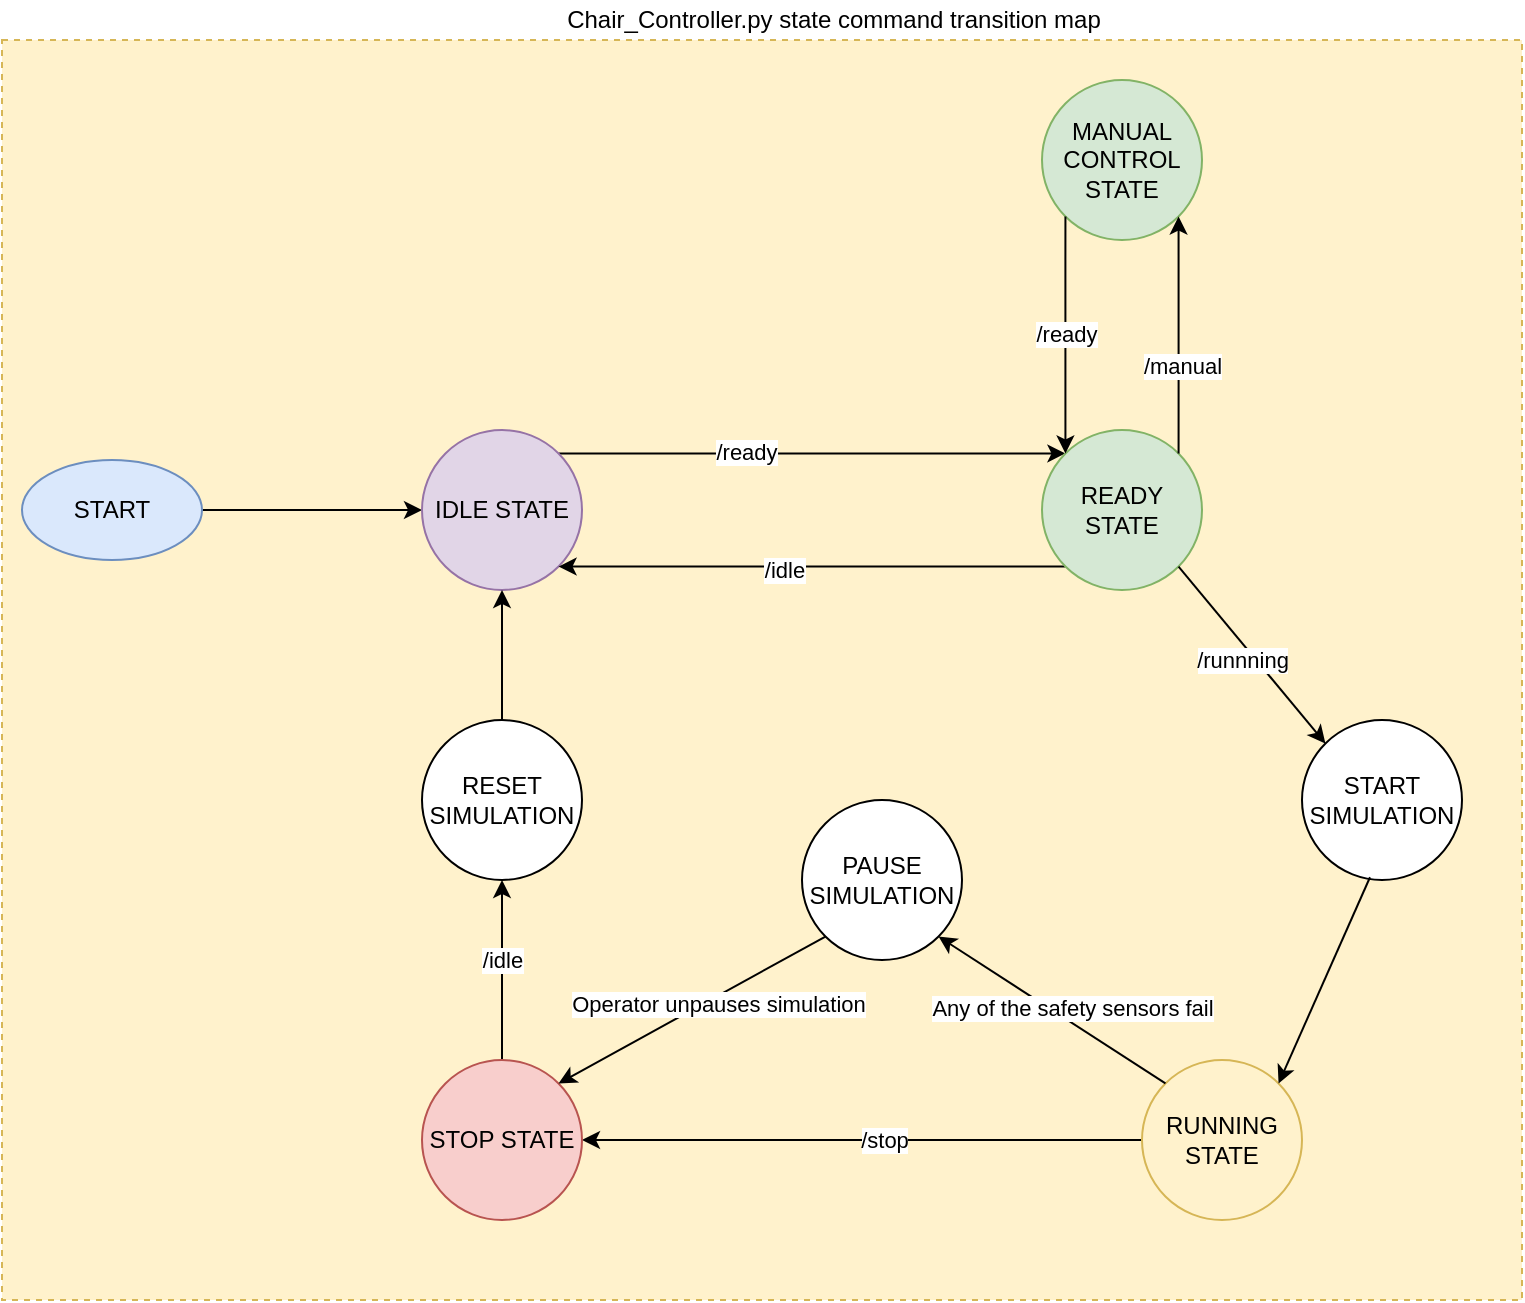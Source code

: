 <mxfile version="13.9.9" type="device"><diagram id="fqKPJh58C_-_WKvZx4oV" name="Page-1"><mxGraphModel dx="1088" dy="787" grid="1" gridSize="10" guides="1" tooltips="1" connect="1" arrows="1" fold="1" page="1" pageScale="1" pageWidth="827" pageHeight="1169" math="0" shadow="0"><root><mxCell id="0"/><mxCell id="1" parent="0"/><mxCell id="tAn7IkxYIOa6-lWWYuDk-38" value="" style="rounded=0;whiteSpace=wrap;html=1;fillColor=#fff2cc;strokeColor=#d6b656;dashed=1;" parent="1" vertex="1"><mxGeometry x="50" y="30" width="760" height="630" as="geometry"/></mxCell><mxCell id="tAn7IkxYIOa6-lWWYuDk-4" style="edgeStyle=orthogonalEdgeStyle;rounded=0;orthogonalLoop=1;jettySize=auto;html=1;exitX=1;exitY=0.5;exitDx=0;exitDy=0;" parent="1" source="tAn7IkxYIOa6-lWWYuDk-1" target="tAn7IkxYIOa6-lWWYuDk-2" edge="1"><mxGeometry relative="1" as="geometry"/></mxCell><mxCell id="tAn7IkxYIOa6-lWWYuDk-1" value="START" style="ellipse;whiteSpace=wrap;html=1;fillColor=#dae8fc;strokeColor=#6c8ebf;" parent="1" vertex="1"><mxGeometry x="60" y="240" width="90" height="50" as="geometry"/></mxCell><mxCell id="tAn7IkxYIOa6-lWWYuDk-5" style="edgeStyle=orthogonalEdgeStyle;rounded=0;orthogonalLoop=1;jettySize=auto;html=1;exitX=1;exitY=0;exitDx=0;exitDy=0;entryX=0;entryY=0;entryDx=0;entryDy=0;" parent="1" source="tAn7IkxYIOa6-lWWYuDk-2" target="tAn7IkxYIOa6-lWWYuDk-3" edge="1"><mxGeometry relative="1" as="geometry"/></mxCell><mxCell id="yE08zgRPm2JSwFXSE05d-3" value="/ready" style="edgeLabel;html=1;align=center;verticalAlign=middle;resizable=0;points=[];" vertex="1" connectable="0" parent="tAn7IkxYIOa6-lWWYuDk-5"><mxGeometry x="-0.266" y="1" relative="1" as="geometry"><mxPoint as="offset"/></mxGeometry></mxCell><mxCell id="tAn7IkxYIOa6-lWWYuDk-2" value="IDLE STATE" style="ellipse;whiteSpace=wrap;html=1;aspect=fixed;fillColor=#e1d5e7;strokeColor=#9673a6;" parent="1" vertex="1"><mxGeometry x="260" y="225" width="80" height="80" as="geometry"/></mxCell><mxCell id="yE08zgRPm2JSwFXSE05d-2" style="edgeStyle=orthogonalEdgeStyle;rounded=0;orthogonalLoop=1;jettySize=auto;html=1;exitX=0;exitY=1;exitDx=0;exitDy=0;entryX=1;entryY=1;entryDx=0;entryDy=0;" edge="1" parent="1" source="tAn7IkxYIOa6-lWWYuDk-3" target="tAn7IkxYIOa6-lWWYuDk-2"><mxGeometry relative="1" as="geometry"/></mxCell><mxCell id="yE08zgRPm2JSwFXSE05d-4" value="/idle" style="edgeLabel;html=1;align=center;verticalAlign=middle;resizable=0;points=[];" vertex="1" connectable="0" parent="yE08zgRPm2JSwFXSE05d-2"><mxGeometry x="0.108" y="1" relative="1" as="geometry"><mxPoint as="offset"/></mxGeometry></mxCell><mxCell id="tAn7IkxYIOa6-lWWYuDk-3" value="READY STATE" style="ellipse;whiteSpace=wrap;html=1;aspect=fixed;fillColor=#d5e8d4;strokeColor=#82b366;" parent="1" vertex="1"><mxGeometry x="570" y="225" width="80" height="80" as="geometry"/></mxCell><mxCell id="tAn7IkxYIOa6-lWWYuDk-29" style="edgeStyle=orthogonalEdgeStyle;rounded=0;orthogonalLoop=1;jettySize=auto;html=1;exitX=0;exitY=0.5;exitDx=0;exitDy=0;entryX=1;entryY=0.5;entryDx=0;entryDy=0;" parent="1" source="tAn7IkxYIOa6-lWWYuDk-9" target="tAn7IkxYIOa6-lWWYuDk-16" edge="1"><mxGeometry relative="1" as="geometry"/></mxCell><mxCell id="yE08zgRPm2JSwFXSE05d-8" value="/stop" style="edgeLabel;html=1;align=center;verticalAlign=middle;resizable=0;points=[];" vertex="1" connectable="0" parent="tAn7IkxYIOa6-lWWYuDk-29"><mxGeometry x="-0.281" y="-1" relative="1" as="geometry"><mxPoint x="-29" y="1" as="offset"/></mxGeometry></mxCell><mxCell id="tAn7IkxYIOa6-lWWYuDk-9" value="RUNNING STATE" style="ellipse;whiteSpace=wrap;html=1;aspect=fixed;fillColor=#fff2cc;strokeColor=#d6b656;" parent="1" vertex="1"><mxGeometry x="620" y="540" width="80" height="80" as="geometry"/></mxCell><mxCell id="tAn7IkxYIOa6-lWWYuDk-37" value="/idle" style="edgeStyle=orthogonalEdgeStyle;rounded=0;orthogonalLoop=1;jettySize=auto;html=1;exitX=0.5;exitY=0;exitDx=0;exitDy=0;entryX=0.5;entryY=1;entryDx=0;entryDy=0;" parent="1" source="tAn7IkxYIOa6-lWWYuDk-16" target="tAn7IkxYIOa6-lWWYuDk-35" edge="1"><mxGeometry x="0.111" relative="1" as="geometry"><mxPoint as="offset"/></mxGeometry></mxCell><mxCell id="tAn7IkxYIOa6-lWWYuDk-16" value="STOP STATE" style="ellipse;whiteSpace=wrap;html=1;aspect=fixed;fillColor=#f8cecc;strokeColor=#b85450;" parent="1" vertex="1"><mxGeometry x="260" y="540" width="80" height="80" as="geometry"/></mxCell><mxCell id="tAn7IkxYIOa6-lWWYuDk-17" value="PAUSE SIMULATION" style="ellipse;whiteSpace=wrap;html=1;aspect=fixed;" parent="1" vertex="1"><mxGeometry x="450" y="410" width="80" height="80" as="geometry"/></mxCell><mxCell id="tAn7IkxYIOa6-lWWYuDk-20" value="Any of the safety sensors fail" style="endArrow=classic;html=1;exitX=0;exitY=0;exitDx=0;exitDy=0;entryX=1;entryY=1;entryDx=0;entryDy=0;" parent="1" source="tAn7IkxYIOa6-lWWYuDk-9" target="tAn7IkxYIOa6-lWWYuDk-17" edge="1"><mxGeometry x="-0.117" y="-6" width="50" height="50" relative="1" as="geometry"><mxPoint x="390" y="430" as="sourcePoint"/><mxPoint x="440" y="380" as="targetPoint"/><mxPoint as="offset"/></mxGeometry></mxCell><mxCell id="tAn7IkxYIOa6-lWWYuDk-22" value="START SIMULATION" style="ellipse;whiteSpace=wrap;html=1;aspect=fixed;" parent="1" vertex="1"><mxGeometry x="700" y="370" width="80" height="80" as="geometry"/></mxCell><mxCell id="tAn7IkxYIOa6-lWWYuDk-24" value="/runnning" style="endArrow=classic;html=1;exitX=1;exitY=1;exitDx=0;exitDy=0;entryX=0;entryY=0;entryDx=0;entryDy=0;" parent="1" source="tAn7IkxYIOa6-lWWYuDk-3" target="tAn7IkxYIOa6-lWWYuDk-22" edge="1"><mxGeometry x="-0.022" y="-5" width="50" height="50" relative="1" as="geometry"><mxPoint x="508.284" y="391.716" as="sourcePoint"/><mxPoint x="591.716" y="303.284" as="targetPoint"/><mxPoint as="offset"/></mxGeometry></mxCell><mxCell id="tAn7IkxYIOa6-lWWYuDk-25" value="" style="endArrow=classic;html=1;exitX=0.425;exitY=0.983;exitDx=0;exitDy=0;entryX=1;entryY=0;entryDx=0;entryDy=0;exitPerimeter=0;" parent="1" source="tAn7IkxYIOa6-lWWYuDk-22" target="tAn7IkxYIOa6-lWWYuDk-9" edge="1"><mxGeometry width="50" height="50" relative="1" as="geometry"><mxPoint x="648.284" y="303.284" as="sourcePoint"/><mxPoint x="738" y="396" as="targetPoint"/></mxGeometry></mxCell><mxCell id="tAn7IkxYIOa6-lWWYuDk-36" style="edgeStyle=orthogonalEdgeStyle;rounded=0;orthogonalLoop=1;jettySize=auto;html=1;exitX=0.5;exitY=0;exitDx=0;exitDy=0;" parent="1" source="tAn7IkxYIOa6-lWWYuDk-35" target="tAn7IkxYIOa6-lWWYuDk-2" edge="1"><mxGeometry relative="1" as="geometry"/></mxCell><mxCell id="tAn7IkxYIOa6-lWWYuDk-35" value="RESET SIMULATION" style="ellipse;whiteSpace=wrap;html=1;aspect=fixed;" parent="1" vertex="1"><mxGeometry x="260" y="370" width="80" height="80" as="geometry"/></mxCell><mxCell id="tAn7IkxYIOa6-lWWYuDk-39" value="Chair_Controller.py state command transition map" style="text;html=1;strokeColor=none;fillColor=none;align=center;verticalAlign=middle;whiteSpace=wrap;rounded=0;dashed=1;" parent="1" vertex="1"><mxGeometry x="322" y="10" width="288" height="20" as="geometry"/></mxCell><mxCell id="tAn7IkxYIOa6-lWWYuDk-41" value="MANUAL CONTROL&lt;br&gt;STATE" style="ellipse;whiteSpace=wrap;html=1;aspect=fixed;fillColor=#d5e8d4;strokeColor=#82b366;direction=south;" parent="1" vertex="1"><mxGeometry x="570" y="50" width="80" height="80" as="geometry"/></mxCell><mxCell id="tAn7IkxYIOa6-lWWYuDk-49" style="edgeStyle=orthogonalEdgeStyle;rounded=0;orthogonalLoop=1;jettySize=auto;html=1;entryX=1;entryY=0;entryDx=0;entryDy=0;exitX=1;exitY=0;exitDx=0;exitDy=0;" parent="1" source="tAn7IkxYIOa6-lWWYuDk-3" target="tAn7IkxYIOa6-lWWYuDk-41" edge="1"><mxGeometry relative="1" as="geometry"><mxPoint x="639.144" y="289.996" as="sourcePoint"/><mxPoint x="639.144" y="171.564" as="targetPoint"/><Array as="points"><mxPoint x="638" y="200"/><mxPoint x="638" y="200"/></Array></mxGeometry></mxCell><mxCell id="yE08zgRPm2JSwFXSE05d-5" value="/manual" style="edgeLabel;html=1;align=center;verticalAlign=middle;resizable=0;points=[];" vertex="1" connectable="0" parent="tAn7IkxYIOa6-lWWYuDk-49"><mxGeometry x="-0.256" y="-1" relative="1" as="geometry"><mxPoint as="offset"/></mxGeometry></mxCell><mxCell id="tAn7IkxYIOa6-lWWYuDk-51" value="/ready" style="edgeStyle=orthogonalEdgeStyle;rounded=0;orthogonalLoop=1;jettySize=auto;html=1;exitX=1;exitY=1;exitDx=0;exitDy=0;entryX=0;entryY=0;entryDx=0;entryDy=0;" parent="1" source="tAn7IkxYIOa6-lWWYuDk-41" target="tAn7IkxYIOa6-lWWYuDk-3" edge="1"><mxGeometry relative="1" as="geometry"><mxPoint x="796.716" y="146.564" as="sourcePoint"/><mxPoint x="683.284" y="224.996" as="targetPoint"/><Array as="points"><mxPoint x="582" y="140"/><mxPoint x="582" y="140"/></Array></mxGeometry></mxCell><mxCell id="tAn7IkxYIOa6-lWWYuDk-55" value="" style="endArrow=classic;html=1;exitX=0;exitY=1;exitDx=0;exitDy=0;entryX=1;entryY=0;entryDx=0;entryDy=0;" parent="1" source="tAn7IkxYIOa6-lWWYuDk-17" target="tAn7IkxYIOa6-lWWYuDk-16" edge="1"><mxGeometry width="50" height="50" relative="1" as="geometry"><mxPoint x="380" y="510" as="sourcePoint"/><mxPoint x="430" y="460" as="targetPoint"/></mxGeometry></mxCell><mxCell id="yE08zgRPm2JSwFXSE05d-9" value="Operator unpauses simulation" style="edgeLabel;html=1;align=center;verticalAlign=middle;resizable=0;points=[];" vertex="1" connectable="0" parent="tAn7IkxYIOa6-lWWYuDk-55"><mxGeometry x="-0.165" y="3" relative="1" as="geometry"><mxPoint as="offset"/></mxGeometry></mxCell></root></mxGraphModel></diagram></mxfile>